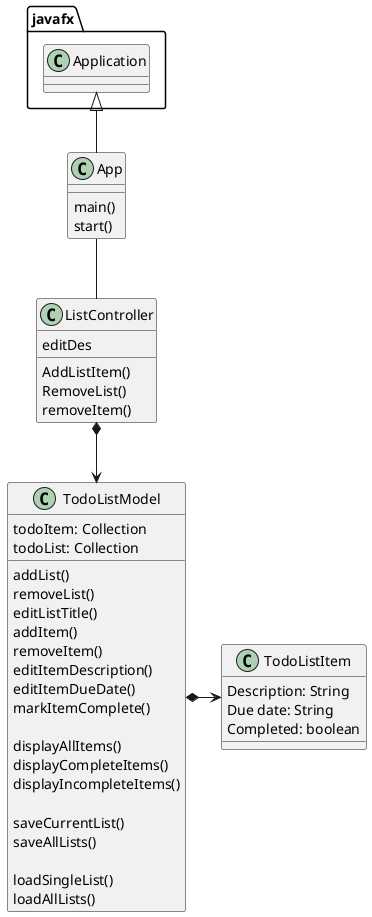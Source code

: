 @startuml
'https://plantuml.com/class-diagram

class App{
main()
start()
}


class ListController{
AddListItem()
RemoveList()
removeItem()
editDes

}

class TodoListModel{

    todoItem: Collection
    todoList: Collection
    addList()
    removeList()
    editListTitle()
    addItem()
    removeItem()
    editItemDescription()
    editItemDueDate()
    markItemComplete()

    displayAllItems()
    displayCompleteItems()
    displayIncompleteItems()

    saveCurrentList()
    saveAllLists()

    loadSingleList()
    loadAllLists()

}

class TodoListItem{
    Description: String
    Due date: String
    Completed: boolean
}

javafx.Application <|-- App
App -- ListController
ListController *--> TodoListModel
TodoListModel *-> TodoListItem
@enduml